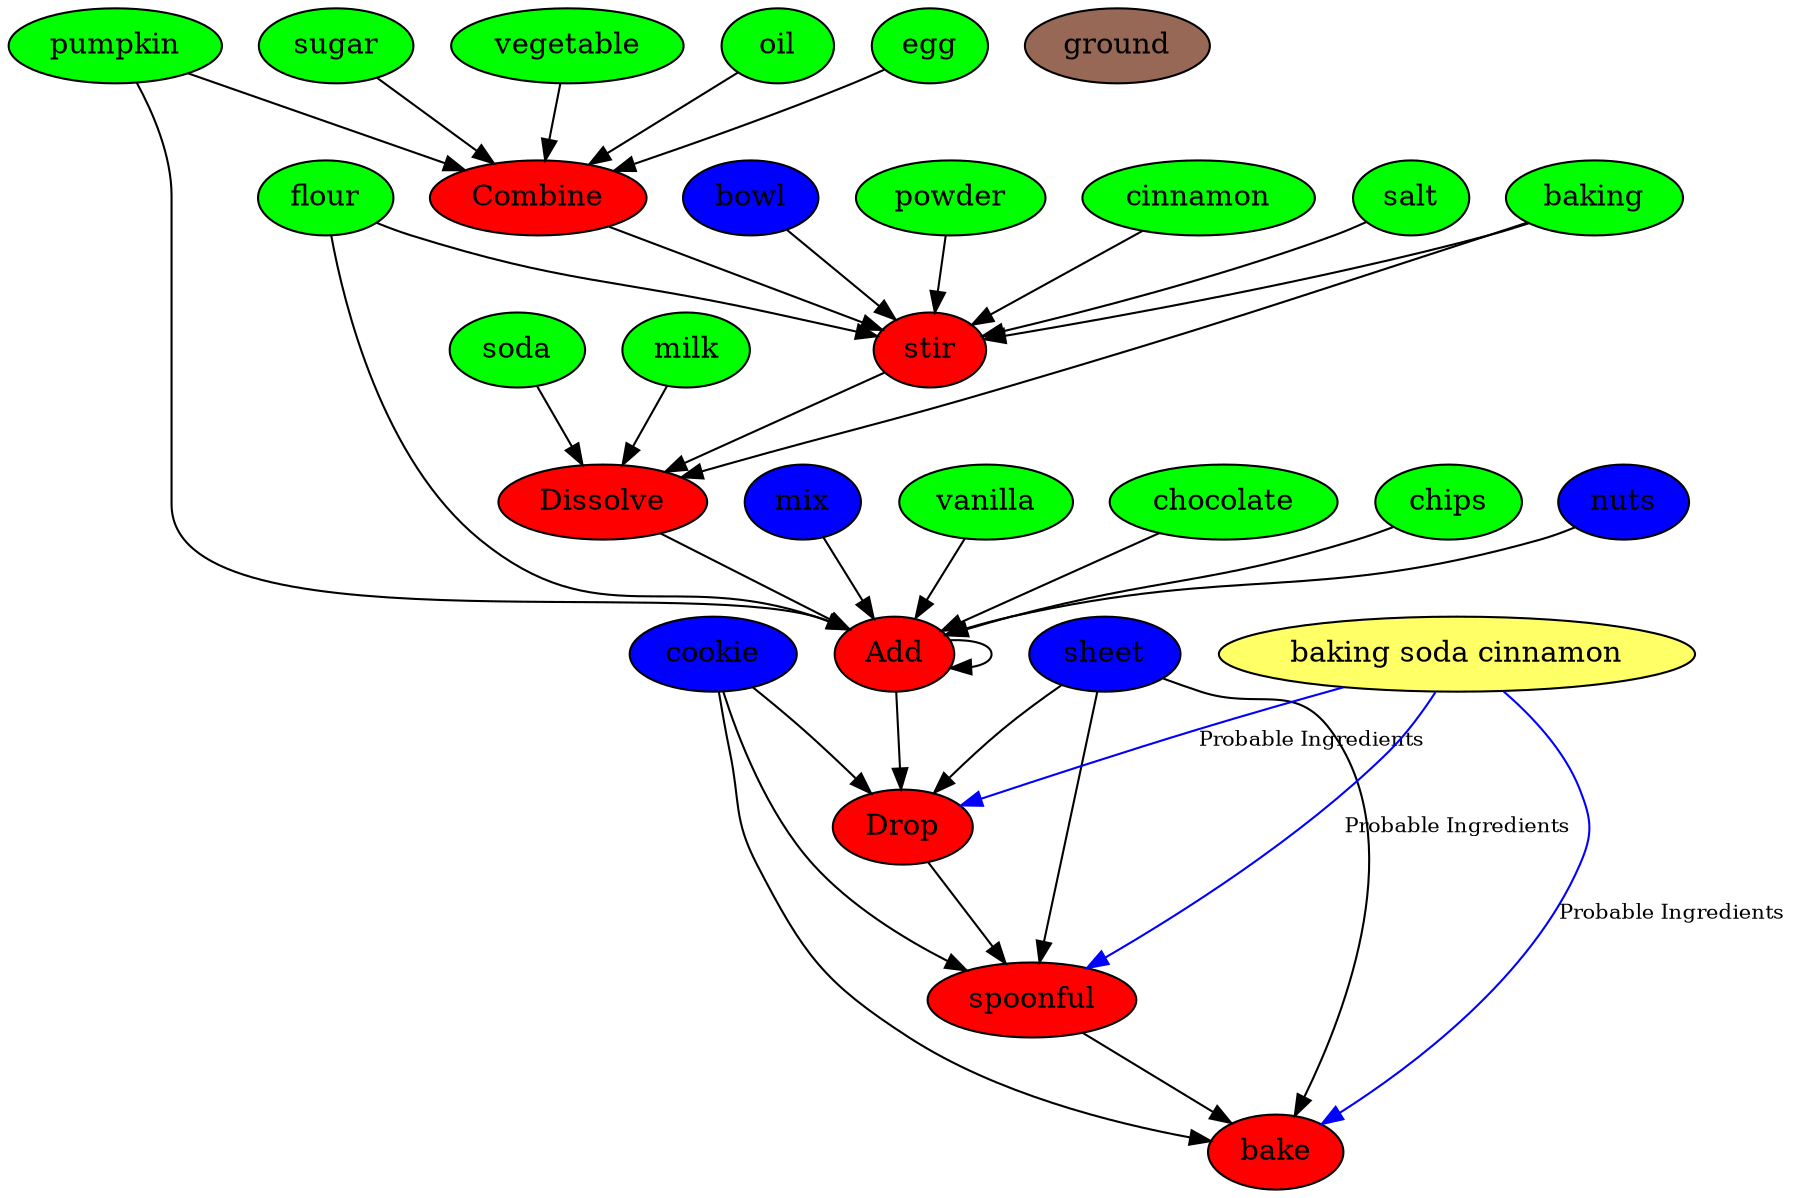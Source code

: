 digraph G {
Combine [style=filled, fillcolor=red];
pumpkin [style=filled, fillcolor=green];
sugar [style=filled, fillcolor=green];
vegetable [style=filled, fillcolor=green];
oil [style=filled, fillcolor=green];
egg [style=filled, fillcolor=green];
bowl [style=filled, fillcolor="#0000ff"];
stir [style=filled, fillcolor=red];
flour [style=filled, fillcolor=green];
baking [style=filled, fillcolor=green];
powder [style=filled, fillcolor=green];
ground [style=filled, fillcolor="#976856"];
cinnamon [style=filled, fillcolor=green];
salt [style=filled, fillcolor=green];
Dissolve [style=filled, fillcolor=red];
baking [style=filled, fillcolor=green];
soda [style=filled, fillcolor=green];
milk [style=filled, fillcolor=green];
Add [style=filled, fillcolor=red];
flour [style=filled, fillcolor=green];
pumpkin [style=filled, fillcolor=green];
mix [style=filled, fillcolor="#0000ff"];
Add [style=filled, fillcolor=red];
vanilla [style=filled, fillcolor=green];
chocolate [style=filled, fillcolor=green];
chips [style=filled, fillcolor=green];
nuts [style=filled, fillcolor="#0000ff"];
Drop [style=filled, fillcolor=red];
spoonful [style=filled, fillcolor=red];
cookie [style=filled, fillcolor="#0000ff"];
sheet [style=filled, fillcolor="#0000ff"];
bake [style=filled, fillcolor=red];
"baking soda cinnamon" [style=filled, fillcolor="#ffff66"];
Combine -> stir;
stir -> Dissolve;
Dissolve -> Add;
Add -> Add;
Add -> Drop;
Drop -> spoonful;
spoonful -> bake;
pumpkin -> Combine;
sugar -> Combine;
vegetable -> Combine;
oil -> Combine;
egg -> Combine;
flour -> stir;
baking -> stir;
powder -> stir;
cinnamon -> stir;
salt -> stir;
baking -> Dissolve;
soda -> Dissolve;
milk -> Dissolve;
flour -> Add;
pumpkin -> Add;
vanilla -> Add;
chocolate -> Add;
chips -> Add;
bowl -> stir;
mix -> Add;
nuts -> Add;
cookie -> Drop;
sheet -> Drop;
cookie -> spoonful;
sheet -> spoonful;
cookie -> bake;
sheet -> bake;
"baking soda cinnamon" -> Drop  [color=blue, labelfontcolor="#009933", fontsize="10.0", label="Probable Ingredients"];
"baking soda cinnamon" -> spoonful  [color=blue, labelfontcolor="#009933", fontsize="10.0", label="Probable Ingredients"];
"baking soda cinnamon" -> bake  [color=blue, labelfontcolor="#009933", fontsize="10.0", label="Probable Ingredients"];
}
